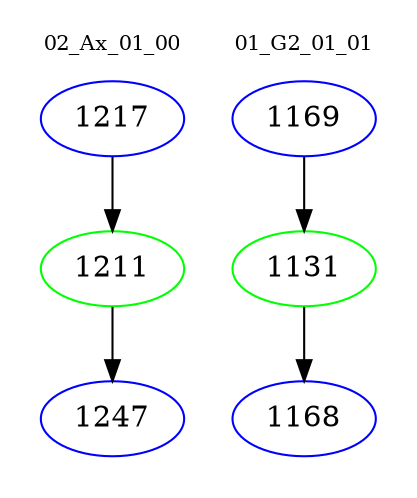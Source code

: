 digraph{
subgraph cluster_0 {
color = white
label = "02_Ax_01_00";
fontsize=10;
T0_1217 [label="1217", color="blue"]
T0_1217 -> T0_1211 [color="black"]
T0_1211 [label="1211", color="green"]
T0_1211 -> T0_1247 [color="black"]
T0_1247 [label="1247", color="blue"]
}
subgraph cluster_1 {
color = white
label = "01_G2_01_01";
fontsize=10;
T1_1169 [label="1169", color="blue"]
T1_1169 -> T1_1131 [color="black"]
T1_1131 [label="1131", color="green"]
T1_1131 -> T1_1168 [color="black"]
T1_1168 [label="1168", color="blue"]
}
}
